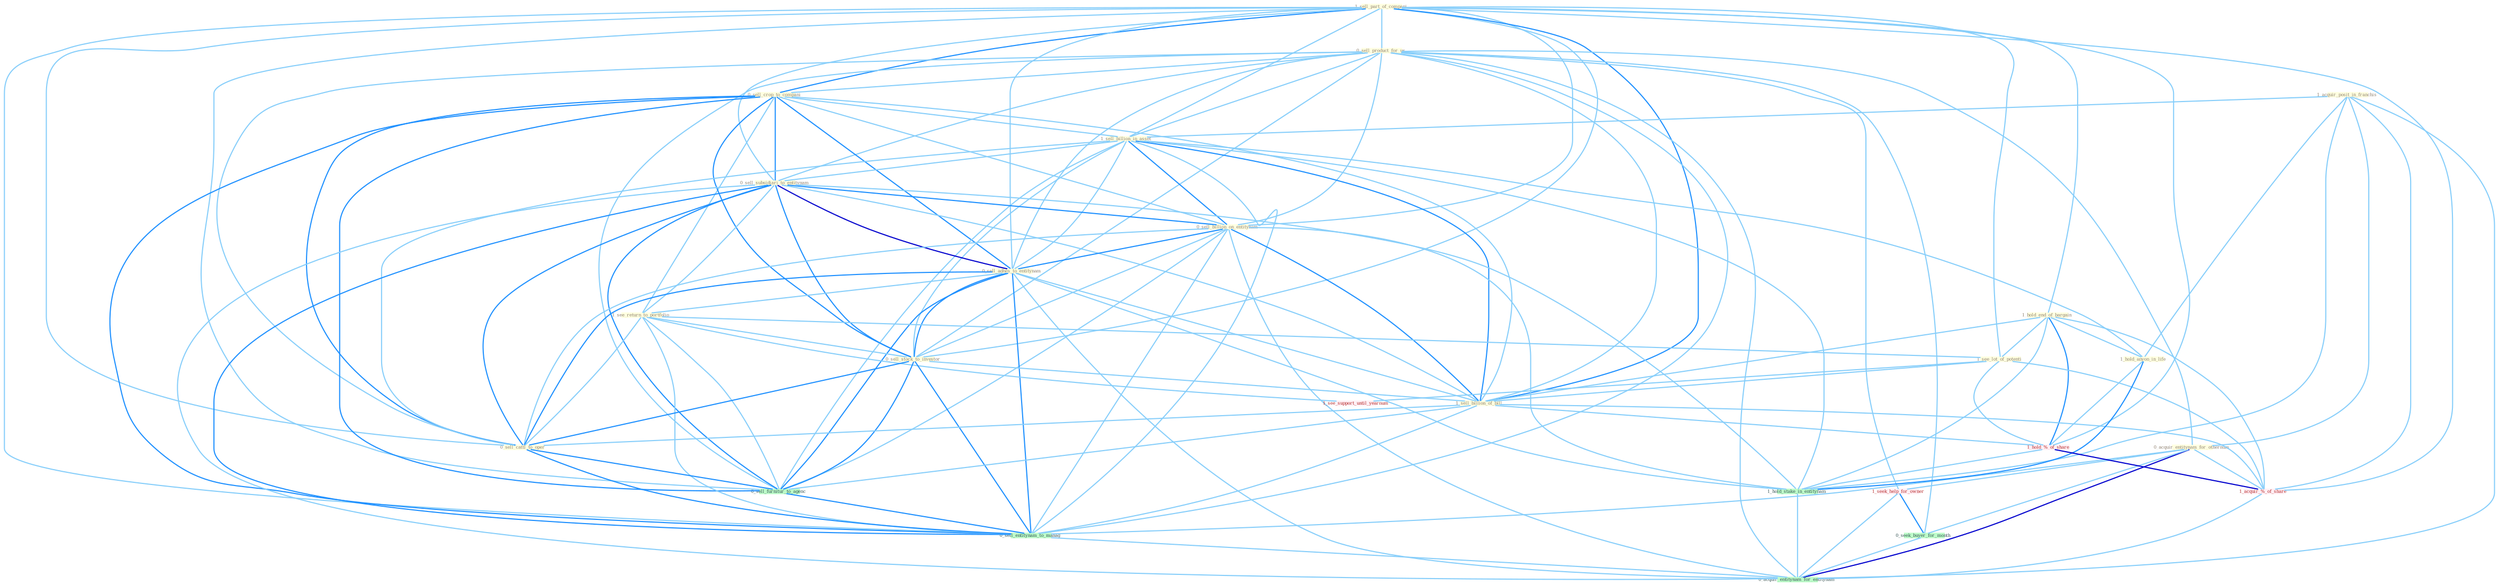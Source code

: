 Graph G{ 
    node
    [shape=polygon,style=filled,width=.5,height=.06,color="#BDFCC9",fixedsize=true,fontsize=4,
    fontcolor="#2f4f4f"];
    {node
    [color="#ffffe0", fontcolor="#8b7d6b"] "1_sell_part_of_compani " "1_acquir_posit_in_franchis " "0_sell_product_for_us " "0_sell_crop_to_compani " "1_sell_billion_in_asset " "0_sell_subsidiari_to_entitynam " "0_sell_billion_on_entitynam " "1_hold_end_of_bargain " "0_sell_adhes_to_entitynam " "1_see_return_to_portfolio " "1_see_lot_of_potenti " "0_acquir_entitynam_for_othernum " "0_sell_stock_to_investor " "1_sell_billion_of_bill " "0_sell_cattl_to_oper " "1_hold_anyon_in_life "}
{node [color="#fff0f5", fontcolor="#b22222"] "1_hold_%_of_share " "1_seek_help_for_owner " "1_acquir_%_of_share " "1_see_support_until_yearnum "}
edge [color="#B0E2FF"];

	"1_sell_part_of_compani " -- "0_sell_product_for_us " [w="1", color="#87cefa" ];
	"1_sell_part_of_compani " -- "0_sell_crop_to_compani " [w="2", color="#1e90ff" , len=0.8];
	"1_sell_part_of_compani " -- "1_sell_billion_in_asset " [w="1", color="#87cefa" ];
	"1_sell_part_of_compani " -- "0_sell_subsidiari_to_entitynam " [w="1", color="#87cefa" ];
	"1_sell_part_of_compani " -- "0_sell_billion_on_entitynam " [w="1", color="#87cefa" ];
	"1_sell_part_of_compani " -- "1_hold_end_of_bargain " [w="1", color="#87cefa" ];
	"1_sell_part_of_compani " -- "0_sell_adhes_to_entitynam " [w="1", color="#87cefa" ];
	"1_sell_part_of_compani " -- "1_see_lot_of_potenti " [w="1", color="#87cefa" ];
	"1_sell_part_of_compani " -- "0_sell_stock_to_investor " [w="1", color="#87cefa" ];
	"1_sell_part_of_compani " -- "1_sell_billion_of_bill " [w="2", color="#1e90ff" , len=0.8];
	"1_sell_part_of_compani " -- "0_sell_cattl_to_oper " [w="1", color="#87cefa" ];
	"1_sell_part_of_compani " -- "1_hold_%_of_share " [w="1", color="#87cefa" ];
	"1_sell_part_of_compani " -- "1_acquir_%_of_share " [w="1", color="#87cefa" ];
	"1_sell_part_of_compani " -- "0_sell_furnitur_to_agenc " [w="1", color="#87cefa" ];
	"1_sell_part_of_compani " -- "0_sell_entitynam_to_manag " [w="1", color="#87cefa" ];
	"1_acquir_posit_in_franchis " -- "1_sell_billion_in_asset " [w="1", color="#87cefa" ];
	"1_acquir_posit_in_franchis " -- "0_acquir_entitynam_for_othernum " [w="1", color="#87cefa" ];
	"1_acquir_posit_in_franchis " -- "1_hold_anyon_in_life " [w="1", color="#87cefa" ];
	"1_acquir_posit_in_franchis " -- "1_hold_stake_in_entitynam " [w="1", color="#87cefa" ];
	"1_acquir_posit_in_franchis " -- "1_acquir_%_of_share " [w="1", color="#87cefa" ];
	"1_acquir_posit_in_franchis " -- "0_acquir_entitynam_for_entitynam " [w="1", color="#87cefa" ];
	"0_sell_product_for_us " -- "0_sell_crop_to_compani " [w="1", color="#87cefa" ];
	"0_sell_product_for_us " -- "1_sell_billion_in_asset " [w="1", color="#87cefa" ];
	"0_sell_product_for_us " -- "0_sell_subsidiari_to_entitynam " [w="1", color="#87cefa" ];
	"0_sell_product_for_us " -- "0_sell_billion_on_entitynam " [w="1", color="#87cefa" ];
	"0_sell_product_for_us " -- "0_sell_adhes_to_entitynam " [w="1", color="#87cefa" ];
	"0_sell_product_for_us " -- "0_acquir_entitynam_for_othernum " [w="1", color="#87cefa" ];
	"0_sell_product_for_us " -- "0_sell_stock_to_investor " [w="1", color="#87cefa" ];
	"0_sell_product_for_us " -- "1_sell_billion_of_bill " [w="1", color="#87cefa" ];
	"0_sell_product_for_us " -- "0_sell_cattl_to_oper " [w="1", color="#87cefa" ];
	"0_sell_product_for_us " -- "1_seek_help_for_owner " [w="1", color="#87cefa" ];
	"0_sell_product_for_us " -- "0_seek_buyer_for_month " [w="1", color="#87cefa" ];
	"0_sell_product_for_us " -- "0_sell_furnitur_to_agenc " [w="1", color="#87cefa" ];
	"0_sell_product_for_us " -- "0_sell_entitynam_to_manag " [w="1", color="#87cefa" ];
	"0_sell_product_for_us " -- "0_acquir_entitynam_for_entitynam " [w="1", color="#87cefa" ];
	"0_sell_crop_to_compani " -- "1_sell_billion_in_asset " [w="1", color="#87cefa" ];
	"0_sell_crop_to_compani " -- "0_sell_subsidiari_to_entitynam " [w="2", color="#1e90ff" , len=0.8];
	"0_sell_crop_to_compani " -- "0_sell_billion_on_entitynam " [w="1", color="#87cefa" ];
	"0_sell_crop_to_compani " -- "0_sell_adhes_to_entitynam " [w="2", color="#1e90ff" , len=0.8];
	"0_sell_crop_to_compani " -- "1_see_return_to_portfolio " [w="1", color="#87cefa" ];
	"0_sell_crop_to_compani " -- "0_sell_stock_to_investor " [w="2", color="#1e90ff" , len=0.8];
	"0_sell_crop_to_compani " -- "1_sell_billion_of_bill " [w="1", color="#87cefa" ];
	"0_sell_crop_to_compani " -- "0_sell_cattl_to_oper " [w="2", color="#1e90ff" , len=0.8];
	"0_sell_crop_to_compani " -- "0_sell_furnitur_to_agenc " [w="2", color="#1e90ff" , len=0.8];
	"0_sell_crop_to_compani " -- "0_sell_entitynam_to_manag " [w="2", color="#1e90ff" , len=0.8];
	"1_sell_billion_in_asset " -- "0_sell_subsidiari_to_entitynam " [w="1", color="#87cefa" ];
	"1_sell_billion_in_asset " -- "0_sell_billion_on_entitynam " [w="2", color="#1e90ff" , len=0.8];
	"1_sell_billion_in_asset " -- "0_sell_adhes_to_entitynam " [w="1", color="#87cefa" ];
	"1_sell_billion_in_asset " -- "0_sell_stock_to_investor " [w="1", color="#87cefa" ];
	"1_sell_billion_in_asset " -- "1_sell_billion_of_bill " [w="2", color="#1e90ff" , len=0.8];
	"1_sell_billion_in_asset " -- "0_sell_cattl_to_oper " [w="1", color="#87cefa" ];
	"1_sell_billion_in_asset " -- "1_hold_anyon_in_life " [w="1", color="#87cefa" ];
	"1_sell_billion_in_asset " -- "1_hold_stake_in_entitynam " [w="1", color="#87cefa" ];
	"1_sell_billion_in_asset " -- "0_sell_furnitur_to_agenc " [w="1", color="#87cefa" ];
	"1_sell_billion_in_asset " -- "0_sell_entitynam_to_manag " [w="1", color="#87cefa" ];
	"0_sell_subsidiari_to_entitynam " -- "0_sell_billion_on_entitynam " [w="2", color="#1e90ff" , len=0.8];
	"0_sell_subsidiari_to_entitynam " -- "0_sell_adhes_to_entitynam " [w="3", color="#0000cd" , len=0.6];
	"0_sell_subsidiari_to_entitynam " -- "1_see_return_to_portfolio " [w="1", color="#87cefa" ];
	"0_sell_subsidiari_to_entitynam " -- "0_sell_stock_to_investor " [w="2", color="#1e90ff" , len=0.8];
	"0_sell_subsidiari_to_entitynam " -- "1_sell_billion_of_bill " [w="1", color="#87cefa" ];
	"0_sell_subsidiari_to_entitynam " -- "0_sell_cattl_to_oper " [w="2", color="#1e90ff" , len=0.8];
	"0_sell_subsidiari_to_entitynam " -- "1_hold_stake_in_entitynam " [w="1", color="#87cefa" ];
	"0_sell_subsidiari_to_entitynam " -- "0_sell_furnitur_to_agenc " [w="2", color="#1e90ff" , len=0.8];
	"0_sell_subsidiari_to_entitynam " -- "0_sell_entitynam_to_manag " [w="2", color="#1e90ff" , len=0.8];
	"0_sell_subsidiari_to_entitynam " -- "0_acquir_entitynam_for_entitynam " [w="1", color="#87cefa" ];
	"0_sell_billion_on_entitynam " -- "0_sell_adhes_to_entitynam " [w="2", color="#1e90ff" , len=0.8];
	"0_sell_billion_on_entitynam " -- "0_sell_stock_to_investor " [w="1", color="#87cefa" ];
	"0_sell_billion_on_entitynam " -- "1_sell_billion_of_bill " [w="2", color="#1e90ff" , len=0.8];
	"0_sell_billion_on_entitynam " -- "0_sell_cattl_to_oper " [w="1", color="#87cefa" ];
	"0_sell_billion_on_entitynam " -- "1_hold_stake_in_entitynam " [w="1", color="#87cefa" ];
	"0_sell_billion_on_entitynam " -- "0_sell_furnitur_to_agenc " [w="1", color="#87cefa" ];
	"0_sell_billion_on_entitynam " -- "0_sell_entitynam_to_manag " [w="1", color="#87cefa" ];
	"0_sell_billion_on_entitynam " -- "0_acquir_entitynam_for_entitynam " [w="1", color="#87cefa" ];
	"1_hold_end_of_bargain " -- "1_see_lot_of_potenti " [w="1", color="#87cefa" ];
	"1_hold_end_of_bargain " -- "1_sell_billion_of_bill " [w="1", color="#87cefa" ];
	"1_hold_end_of_bargain " -- "1_hold_anyon_in_life " [w="1", color="#87cefa" ];
	"1_hold_end_of_bargain " -- "1_hold_%_of_share " [w="2", color="#1e90ff" , len=0.8];
	"1_hold_end_of_bargain " -- "1_hold_stake_in_entitynam " [w="1", color="#87cefa" ];
	"1_hold_end_of_bargain " -- "1_acquir_%_of_share " [w="1", color="#87cefa" ];
	"0_sell_adhes_to_entitynam " -- "1_see_return_to_portfolio " [w="1", color="#87cefa" ];
	"0_sell_adhes_to_entitynam " -- "0_sell_stock_to_investor " [w="2", color="#1e90ff" , len=0.8];
	"0_sell_adhes_to_entitynam " -- "1_sell_billion_of_bill " [w="1", color="#87cefa" ];
	"0_sell_adhes_to_entitynam " -- "0_sell_cattl_to_oper " [w="2", color="#1e90ff" , len=0.8];
	"0_sell_adhes_to_entitynam " -- "1_hold_stake_in_entitynam " [w="1", color="#87cefa" ];
	"0_sell_adhes_to_entitynam " -- "0_sell_furnitur_to_agenc " [w="2", color="#1e90ff" , len=0.8];
	"0_sell_adhes_to_entitynam " -- "0_sell_entitynam_to_manag " [w="2", color="#1e90ff" , len=0.8];
	"0_sell_adhes_to_entitynam " -- "0_acquir_entitynam_for_entitynam " [w="1", color="#87cefa" ];
	"1_see_return_to_portfolio " -- "1_see_lot_of_potenti " [w="1", color="#87cefa" ];
	"1_see_return_to_portfolio " -- "0_sell_stock_to_investor " [w="1", color="#87cefa" ];
	"1_see_return_to_portfolio " -- "0_sell_cattl_to_oper " [w="1", color="#87cefa" ];
	"1_see_return_to_portfolio " -- "1_see_support_until_yearnum " [w="1", color="#87cefa" ];
	"1_see_return_to_portfolio " -- "0_sell_furnitur_to_agenc " [w="1", color="#87cefa" ];
	"1_see_return_to_portfolio " -- "0_sell_entitynam_to_manag " [w="1", color="#87cefa" ];
	"1_see_lot_of_potenti " -- "1_sell_billion_of_bill " [w="1", color="#87cefa" ];
	"1_see_lot_of_potenti " -- "1_hold_%_of_share " [w="1", color="#87cefa" ];
	"1_see_lot_of_potenti " -- "1_acquir_%_of_share " [w="1", color="#87cefa" ];
	"1_see_lot_of_potenti " -- "1_see_support_until_yearnum " [w="1", color="#87cefa" ];
	"0_acquir_entitynam_for_othernum " -- "1_seek_help_for_owner " [w="1", color="#87cefa" ];
	"0_acquir_entitynam_for_othernum " -- "0_seek_buyer_for_month " [w="1", color="#87cefa" ];
	"0_acquir_entitynam_for_othernum " -- "1_acquir_%_of_share " [w="1", color="#87cefa" ];
	"0_acquir_entitynam_for_othernum " -- "0_sell_entitynam_to_manag " [w="1", color="#87cefa" ];
	"0_acquir_entitynam_for_othernum " -- "0_acquir_entitynam_for_entitynam " [w="3", color="#0000cd" , len=0.6];
	"0_sell_stock_to_investor " -- "1_sell_billion_of_bill " [w="1", color="#87cefa" ];
	"0_sell_stock_to_investor " -- "0_sell_cattl_to_oper " [w="2", color="#1e90ff" , len=0.8];
	"0_sell_stock_to_investor " -- "0_sell_furnitur_to_agenc " [w="2", color="#1e90ff" , len=0.8];
	"0_sell_stock_to_investor " -- "0_sell_entitynam_to_manag " [w="2", color="#1e90ff" , len=0.8];
	"1_sell_billion_of_bill " -- "0_sell_cattl_to_oper " [w="1", color="#87cefa" ];
	"1_sell_billion_of_bill " -- "1_hold_%_of_share " [w="1", color="#87cefa" ];
	"1_sell_billion_of_bill " -- "1_acquir_%_of_share " [w="1", color="#87cefa" ];
	"1_sell_billion_of_bill " -- "0_sell_furnitur_to_agenc " [w="1", color="#87cefa" ];
	"1_sell_billion_of_bill " -- "0_sell_entitynam_to_manag " [w="1", color="#87cefa" ];
	"0_sell_cattl_to_oper " -- "0_sell_furnitur_to_agenc " [w="2", color="#1e90ff" , len=0.8];
	"0_sell_cattl_to_oper " -- "0_sell_entitynam_to_manag " [w="2", color="#1e90ff" , len=0.8];
	"1_hold_anyon_in_life " -- "1_hold_%_of_share " [w="1", color="#87cefa" ];
	"1_hold_anyon_in_life " -- "1_hold_stake_in_entitynam " [w="2", color="#1e90ff" , len=0.8];
	"1_hold_%_of_share " -- "1_hold_stake_in_entitynam " [w="1", color="#87cefa" ];
	"1_hold_%_of_share " -- "1_acquir_%_of_share " [w="3", color="#0000cd" , len=0.6];
	"1_hold_stake_in_entitynam " -- "0_acquir_entitynam_for_entitynam " [w="1", color="#87cefa" ];
	"1_seek_help_for_owner " -- "0_seek_buyer_for_month " [w="2", color="#1e90ff" , len=0.8];
	"1_seek_help_for_owner " -- "0_acquir_entitynam_for_entitynam " [w="1", color="#87cefa" ];
	"0_seek_buyer_for_month " -- "0_acquir_entitynam_for_entitynam " [w="1", color="#87cefa" ];
	"1_acquir_%_of_share " -- "0_acquir_entitynam_for_entitynam " [w="1", color="#87cefa" ];
	"0_sell_furnitur_to_agenc " -- "0_sell_entitynam_to_manag " [w="2", color="#1e90ff" , len=0.8];
	"0_sell_entitynam_to_manag " -- "0_acquir_entitynam_for_entitynam " [w="1", color="#87cefa" ];
}